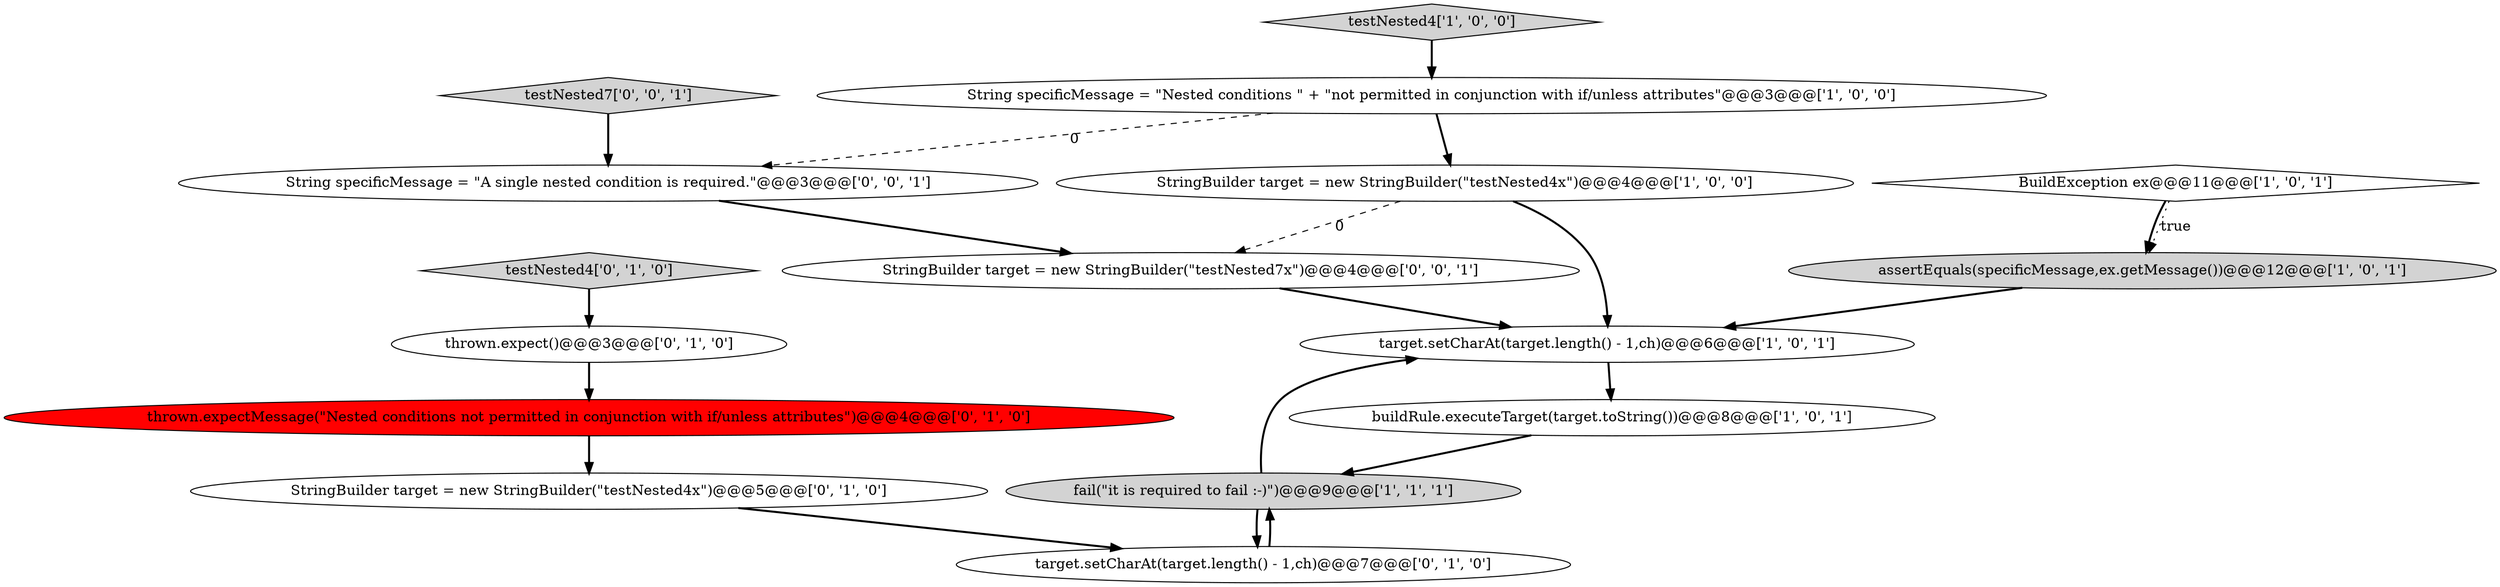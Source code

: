 digraph {
5 [style = filled, label = "StringBuilder target = new StringBuilder(\"testNested4x\")@@@4@@@['1', '0', '0']", fillcolor = white, shape = ellipse image = "AAA0AAABBB1BBB"];
15 [style = filled, label = "StringBuilder target = new StringBuilder(\"testNested7x\")@@@4@@@['0', '0', '1']", fillcolor = white, shape = ellipse image = "AAA0AAABBB3BBB"];
2 [style = filled, label = "fail(\"it is required to fail :-)\")@@@9@@@['1', '1', '1']", fillcolor = lightgray, shape = ellipse image = "AAA0AAABBB1BBB"];
8 [style = filled, label = "target.setCharAt(target.length() - 1,ch)@@@7@@@['0', '1', '0']", fillcolor = white, shape = ellipse image = "AAA0AAABBB2BBB"];
12 [style = filled, label = "thrown.expect()@@@3@@@['0', '1', '0']", fillcolor = white, shape = ellipse image = "AAA0AAABBB2BBB"];
1 [style = filled, label = "String specificMessage = \"Nested conditions \" + \"not permitted in conjunction with if/unless attributes\"@@@3@@@['1', '0', '0']", fillcolor = white, shape = ellipse image = "AAA0AAABBB1BBB"];
11 [style = filled, label = "thrown.expectMessage(\"Nested conditions not permitted in conjunction with if/unless attributes\")@@@4@@@['0', '1', '0']", fillcolor = red, shape = ellipse image = "AAA1AAABBB2BBB"];
0 [style = filled, label = "buildRule.executeTarget(target.toString())@@@8@@@['1', '0', '1']", fillcolor = white, shape = ellipse image = "AAA0AAABBB1BBB"];
10 [style = filled, label = "StringBuilder target = new StringBuilder(\"testNested4x\")@@@5@@@['0', '1', '0']", fillcolor = white, shape = ellipse image = "AAA0AAABBB2BBB"];
3 [style = filled, label = "testNested4['1', '0', '0']", fillcolor = lightgray, shape = diamond image = "AAA0AAABBB1BBB"];
6 [style = filled, label = "BuildException ex@@@11@@@['1', '0', '1']", fillcolor = white, shape = diamond image = "AAA0AAABBB1BBB"];
13 [style = filled, label = "testNested7['0', '0', '1']", fillcolor = lightgray, shape = diamond image = "AAA0AAABBB3BBB"];
14 [style = filled, label = "String specificMessage = \"A single nested condition is required.\"@@@3@@@['0', '0', '1']", fillcolor = white, shape = ellipse image = "AAA0AAABBB3BBB"];
7 [style = filled, label = "target.setCharAt(target.length() - 1,ch)@@@6@@@['1', '0', '1']", fillcolor = white, shape = ellipse image = "AAA0AAABBB1BBB"];
9 [style = filled, label = "testNested4['0', '1', '0']", fillcolor = lightgray, shape = diamond image = "AAA0AAABBB2BBB"];
4 [style = filled, label = "assertEquals(specificMessage,ex.getMessage())@@@12@@@['1', '0', '1']", fillcolor = lightgray, shape = ellipse image = "AAA0AAABBB1BBB"];
1->5 [style = bold, label=""];
5->7 [style = bold, label=""];
6->4 [style = bold, label=""];
14->15 [style = bold, label=""];
7->0 [style = bold, label=""];
9->12 [style = bold, label=""];
2->7 [style = bold, label=""];
10->8 [style = bold, label=""];
3->1 [style = bold, label=""];
8->2 [style = bold, label=""];
15->7 [style = bold, label=""];
6->4 [style = dotted, label="true"];
11->10 [style = bold, label=""];
13->14 [style = bold, label=""];
1->14 [style = dashed, label="0"];
5->15 [style = dashed, label="0"];
4->7 [style = bold, label=""];
2->8 [style = bold, label=""];
0->2 [style = bold, label=""];
12->11 [style = bold, label=""];
}
